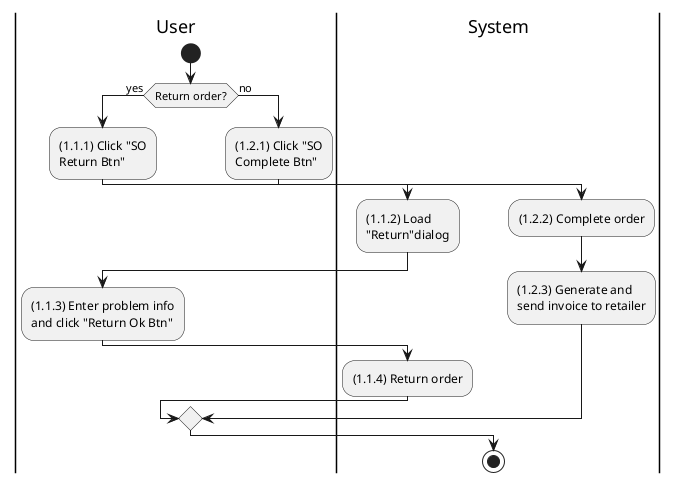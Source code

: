 @startuml sales-order-complete
|u|User
|s|System

|u|
start
if (Return order?) then (yes)
    |u|
    :(1.1.1) Click "SO\nReturn Btn";

    |s|
    :(1.1.2) Load\n"Return"dialog;

    |u|
    :(1.1.3) Enter problem info\nand click "Return Ok Btn";

    |s|
    :(1.1.4) Return order;
else (no)
    |u|
    :(1.2.1) Click "SO\nComplete Btn";

    |s|
    :(1.2.2) Complete order;
    :(1.2.3) Generate and\nsend invoice to retailer;
endif
stop
@enduml